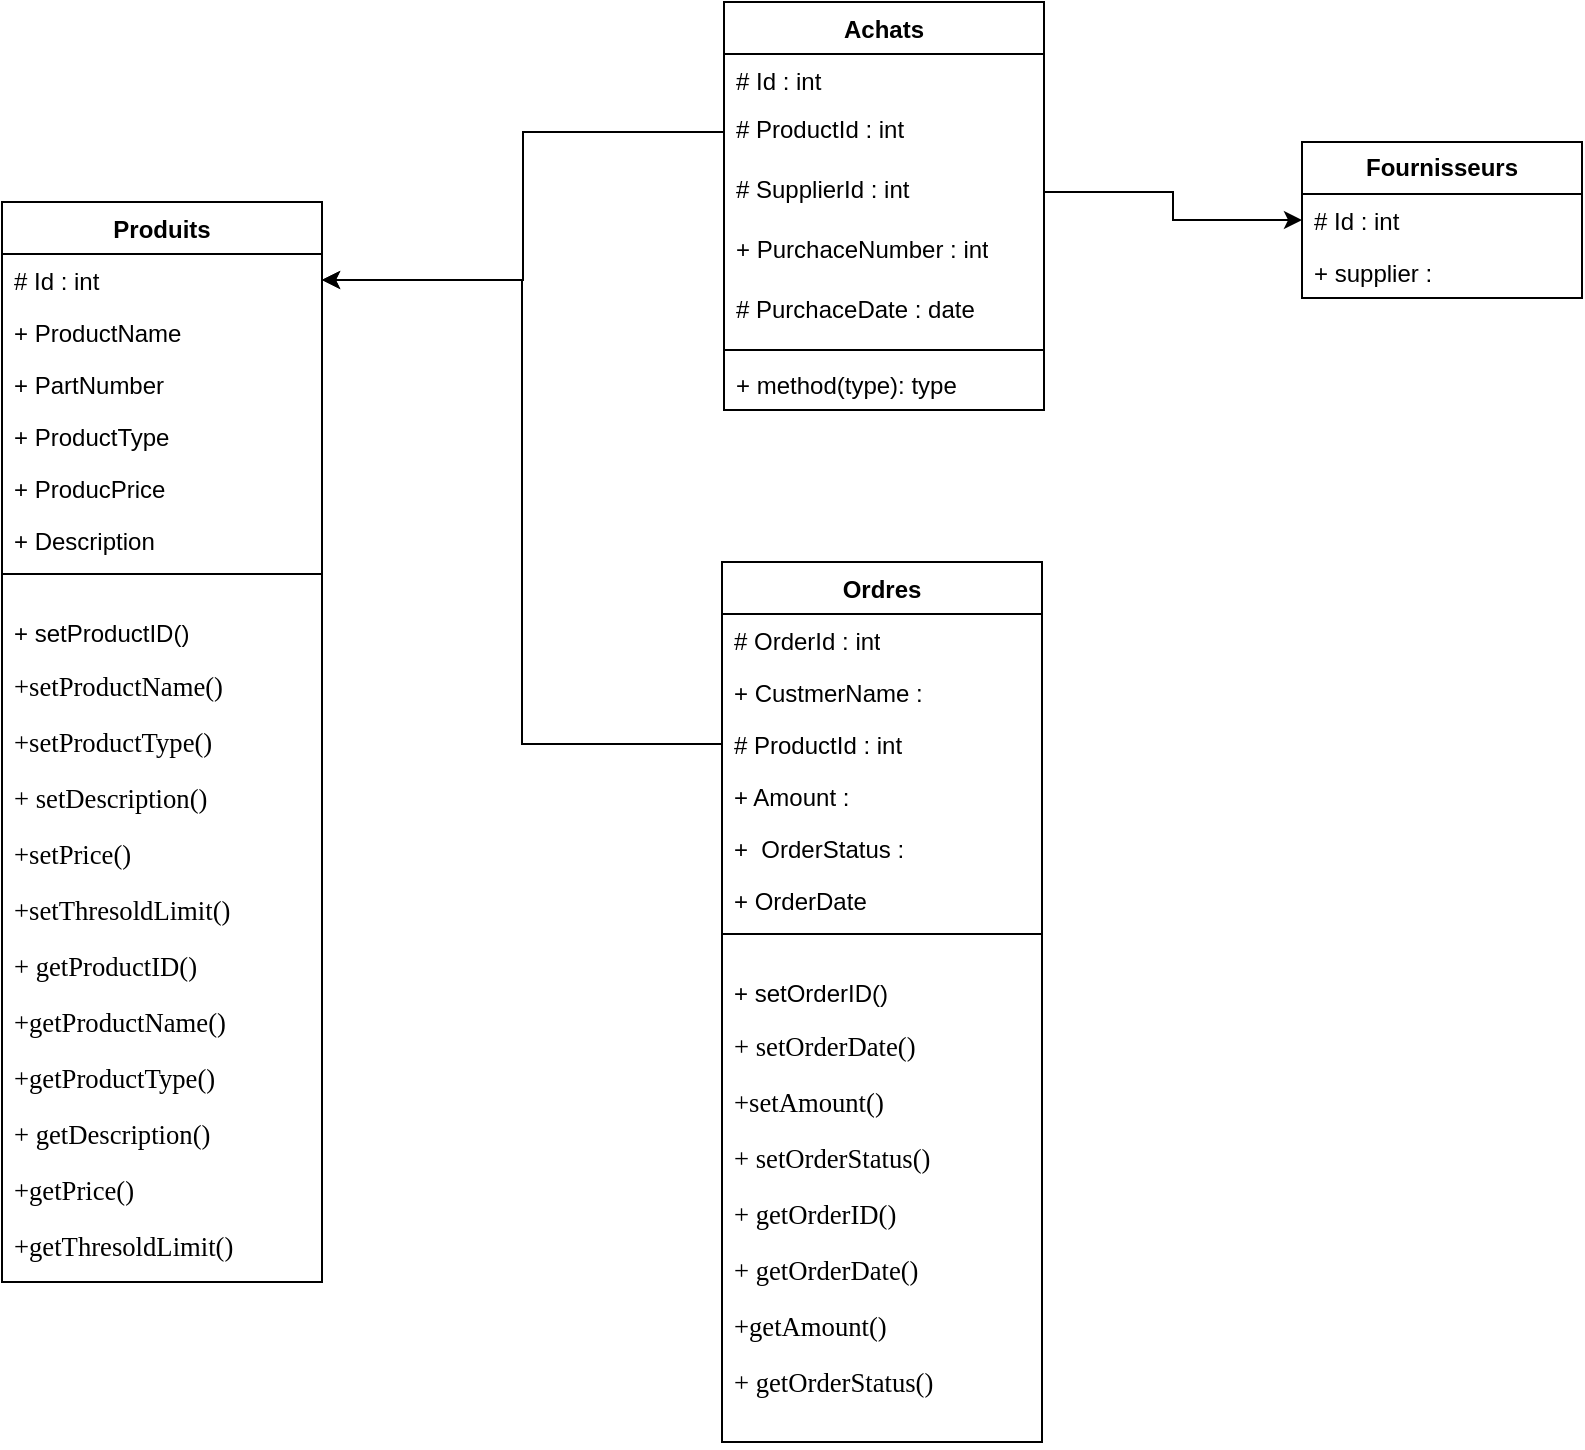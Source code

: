 <mxfile version="22.1.1" type="github">
  <diagram name="Page-1" id="6sfD6XuJXOn0PDrtRclJ">
    <mxGraphModel dx="1050" dy="566" grid="1" gridSize="10" guides="1" tooltips="1" connect="1" arrows="1" fold="1" page="1" pageScale="1" pageWidth="827" pageHeight="1169" math="0" shadow="0">
      <root>
        <mxCell id="0" />
        <mxCell id="1" parent="0" />
        <mxCell id="7ul_TQOTDa5sbdYVbnae-23" value="&lt;b&gt;Fournisseurs&lt;/b&gt;" style="swimlane;fontStyle=0;childLayout=stackLayout;horizontal=1;startSize=26;fillColor=none;horizontalStack=0;resizeParent=1;resizeParentMax=0;resizeLast=0;collapsible=1;marginBottom=0;whiteSpace=wrap;html=1;" vertex="1" parent="1">
          <mxGeometry x="670" y="140" width="140" height="78" as="geometry" />
        </mxCell>
        <mxCell id="7ul_TQOTDa5sbdYVbnae-24" value="# Id : int" style="text;strokeColor=none;fillColor=none;align=left;verticalAlign=top;spacingLeft=4;spacingRight=4;overflow=hidden;rotatable=0;points=[[0,0.5],[1,0.5]];portConstraint=eastwest;whiteSpace=wrap;html=1;" vertex="1" parent="7ul_TQOTDa5sbdYVbnae-23">
          <mxGeometry y="26" width="140" height="26" as="geometry" />
        </mxCell>
        <mxCell id="7ul_TQOTDa5sbdYVbnae-25" value="+ supplier : " style="text;strokeColor=none;fillColor=none;align=left;verticalAlign=top;spacingLeft=4;spacingRight=4;overflow=hidden;rotatable=0;points=[[0,0.5],[1,0.5]];portConstraint=eastwest;whiteSpace=wrap;html=1;" vertex="1" parent="7ul_TQOTDa5sbdYVbnae-23">
          <mxGeometry y="52" width="140" height="26" as="geometry" />
        </mxCell>
        <mxCell id="7ul_TQOTDa5sbdYVbnae-54" style="edgeStyle=orthogonalEdgeStyle;rounded=0;orthogonalLoop=1;jettySize=auto;html=1;entryX=1;entryY=0.5;entryDx=0;entryDy=0;" edge="1" parent="1" source="7ul_TQOTDa5sbdYVbnae-22" target="7ul_TQOTDa5sbdYVbnae-44">
          <mxGeometry relative="1" as="geometry" />
        </mxCell>
        <mxCell id="7ul_TQOTDa5sbdYVbnae-56" style="edgeStyle=orthogonalEdgeStyle;rounded=0;orthogonalLoop=1;jettySize=auto;html=1;exitX=0;exitY=0.5;exitDx=0;exitDy=0;" edge="1" parent="1" source="7ul_TQOTDa5sbdYVbnae-39" target="7ul_TQOTDa5sbdYVbnae-44">
          <mxGeometry relative="1" as="geometry" />
        </mxCell>
        <mxCell id="7ul_TQOTDa5sbdYVbnae-57" style="edgeStyle=orthogonalEdgeStyle;rounded=0;orthogonalLoop=1;jettySize=auto;html=1;" edge="1" parent="1" source="7ul_TQOTDa5sbdYVbnae-21" target="7ul_TQOTDa5sbdYVbnae-24">
          <mxGeometry relative="1" as="geometry" />
        </mxCell>
        <mxCell id="7ul_TQOTDa5sbdYVbnae-59" value="Produits" style="swimlane;fontStyle=1;align=center;verticalAlign=top;childLayout=stackLayout;horizontal=1;startSize=26;horizontalStack=0;resizeParent=1;resizeParentMax=0;resizeLast=0;collapsible=1;marginBottom=0;whiteSpace=wrap;html=1;" vertex="1" parent="1">
          <mxGeometry x="20" y="170" width="160" height="540" as="geometry" />
        </mxCell>
        <mxCell id="7ul_TQOTDa5sbdYVbnae-44" value="# Id : int" style="text;strokeColor=none;fillColor=none;align=left;verticalAlign=top;spacingLeft=4;spacingRight=4;overflow=hidden;rotatable=0;points=[[0,0.5],[1,0.5]];portConstraint=eastwest;whiteSpace=wrap;html=1;" vertex="1" parent="7ul_TQOTDa5sbdYVbnae-59">
          <mxGeometry y="26" width="160" height="26" as="geometry" />
        </mxCell>
        <mxCell id="7ul_TQOTDa5sbdYVbnae-45" value="+ ProductName" style="text;strokeColor=none;fillColor=none;align=left;verticalAlign=top;spacingLeft=4;spacingRight=4;overflow=hidden;rotatable=0;points=[[0,0.5],[1,0.5]];portConstraint=eastwest;whiteSpace=wrap;html=1;" vertex="1" parent="7ul_TQOTDa5sbdYVbnae-59">
          <mxGeometry y="52" width="160" height="26" as="geometry" />
        </mxCell>
        <mxCell id="7ul_TQOTDa5sbdYVbnae-46" value="+ PartNumber" style="text;strokeColor=none;fillColor=none;align=left;verticalAlign=top;spacingLeft=4;spacingRight=4;overflow=hidden;rotatable=0;points=[[0,0.5],[1,0.5]];portConstraint=eastwest;whiteSpace=wrap;html=1;" vertex="1" parent="7ul_TQOTDa5sbdYVbnae-59">
          <mxGeometry y="78" width="160" height="26" as="geometry" />
        </mxCell>
        <mxCell id="7ul_TQOTDa5sbdYVbnae-47" value="+ ProductType" style="text;strokeColor=none;fillColor=none;align=left;verticalAlign=top;spacingLeft=4;spacingRight=4;overflow=hidden;rotatable=0;points=[[0,0.5],[1,0.5]];portConstraint=eastwest;whiteSpace=wrap;html=1;" vertex="1" parent="7ul_TQOTDa5sbdYVbnae-59">
          <mxGeometry y="104" width="160" height="26" as="geometry" />
        </mxCell>
        <mxCell id="7ul_TQOTDa5sbdYVbnae-58" value="+ ProducPrice" style="text;strokeColor=none;fillColor=none;align=left;verticalAlign=top;spacingLeft=4;spacingRight=4;overflow=hidden;rotatable=0;points=[[0,0.5],[1,0.5]];portConstraint=eastwest;whiteSpace=wrap;html=1;" vertex="1" parent="7ul_TQOTDa5sbdYVbnae-59">
          <mxGeometry y="130" width="160" height="26" as="geometry" />
        </mxCell>
        <mxCell id="7ul_TQOTDa5sbdYVbnae-48" value="+ Description" style="text;strokeColor=none;fillColor=none;align=left;verticalAlign=top;spacingLeft=4;spacingRight=4;overflow=hidden;rotatable=0;points=[[0,0.5],[1,0.5]];portConstraint=eastwest;whiteSpace=wrap;html=1;" vertex="1" parent="7ul_TQOTDa5sbdYVbnae-59">
          <mxGeometry y="156" width="160" height="26" as="geometry" />
        </mxCell>
        <mxCell id="7ul_TQOTDa5sbdYVbnae-61" value="" style="line;strokeWidth=1;fillColor=none;align=left;verticalAlign=middle;spacingTop=-1;spacingLeft=3;spacingRight=3;rotatable=0;labelPosition=right;points=[];portConstraint=eastwest;strokeColor=inherit;" vertex="1" parent="7ul_TQOTDa5sbdYVbnae-59">
          <mxGeometry y="182" width="160" height="8" as="geometry" />
        </mxCell>
        <mxCell id="7ul_TQOTDa5sbdYVbnae-62" value="&lt;p style=&quot;text-align: left&quot;&gt;+ setProductID()&lt;/p&gt;&lt;p style=&quot;text-align: left&quot;&gt;&lt;span style=&quot;font-size: 10pt; font-family: lt_regular;&quot;&gt;+setProductName()&lt;/span&gt;&lt;/p&gt;&lt;p style=&quot;text-align: left&quot;&gt;&lt;span style=&quot;font-size: 10pt; font-family: lt_regular;&quot;&gt;+setProductType()&lt;/span&gt;&lt;/p&gt;&lt;p style=&quot;text-align: left&quot;&gt;&lt;span style=&quot;font-size: 10pt; font-family: lt_regular;&quot;&gt;+ setDescription()&lt;/span&gt;&lt;/p&gt;&lt;p style=&quot;text-align: left&quot;&gt;&lt;span style=&quot;font-size: 10pt; font-family: lt_regular;&quot;&gt;+setPrice()&lt;/span&gt;&lt;/p&gt;&lt;p style=&quot;text-align: left&quot;&gt;&lt;span style=&quot;font-size: 10pt; font-family: lt_regular;&quot;&gt;+setThresoldLimit()&lt;/span&gt;&lt;/p&gt;&lt;p style=&quot;text-align: left&quot;&gt;&lt;span style=&quot;font-size: 10pt; font-family: lt_regular;&quot;&gt;+ getProductID()&lt;/span&gt;&lt;/p&gt;&lt;p style=&quot;text-align: left&quot;&gt;&lt;span style=&quot;font-size: 10pt; font-family: lt_regular;&quot;&gt;+getProductName()&lt;/span&gt;&lt;/p&gt;&lt;p style=&quot;text-align: left&quot;&gt;&lt;span style=&quot;font-size: 10pt; font-family: lt_regular;&quot;&gt;+getProductType()&lt;/span&gt;&lt;/p&gt;&lt;p style=&quot;text-align: left&quot;&gt;&lt;span style=&quot;font-size: 10pt; font-family: lt_regular;&quot;&gt;+ getDescription()&lt;/span&gt;&lt;/p&gt;&lt;p style=&quot;text-align: left&quot;&gt;&lt;span style=&quot;font-size: 10pt; font-family: lt_regular;&quot;&gt;+getPrice()&lt;/span&gt;&lt;/p&gt;&lt;p style=&quot;text-align: left&quot;&gt;&lt;span style=&quot;font-size: 10pt; font-family: lt_regular;&quot;&gt;+getThresoldLimit()&lt;/span&gt;&lt;/p&gt;" style="text;strokeColor=none;fillColor=none;align=left;verticalAlign=top;spacingLeft=4;spacingRight=4;overflow=hidden;rotatable=0;points=[[0,0.5],[1,0.5]];portConstraint=eastwest;whiteSpace=wrap;html=1;fontColor=#000000;" vertex="1" parent="7ul_TQOTDa5sbdYVbnae-59">
          <mxGeometry y="190" width="160" height="350" as="geometry" />
        </mxCell>
        <mxCell id="7ul_TQOTDa5sbdYVbnae-63" value="Achats" style="swimlane;fontStyle=1;align=center;verticalAlign=top;childLayout=stackLayout;horizontal=1;startSize=26;horizontalStack=0;resizeParent=1;resizeParentMax=0;resizeLast=0;collapsible=1;marginBottom=0;whiteSpace=wrap;html=1;" vertex="1" parent="1">
          <mxGeometry x="381" y="70" width="160" height="204" as="geometry" />
        </mxCell>
        <mxCell id="7ul_TQOTDa5sbdYVbnae-20" value="# Id : int" style="text;strokeColor=none;fillColor=none;align=left;verticalAlign=top;spacingLeft=4;spacingRight=4;overflow=hidden;rotatable=0;points=[[0,0.5],[1,0.5]];portConstraint=eastwest;whiteSpace=wrap;html=1;" vertex="1" parent="7ul_TQOTDa5sbdYVbnae-63">
          <mxGeometry y="26" width="160" height="24" as="geometry" />
        </mxCell>
        <mxCell id="7ul_TQOTDa5sbdYVbnae-22" value="# ProductId : int" style="text;strokeColor=none;fillColor=none;align=left;verticalAlign=top;spacingLeft=4;spacingRight=4;overflow=hidden;rotatable=0;points=[[0,0.5],[1,0.5]];portConstraint=eastwest;whiteSpace=wrap;html=1;" vertex="1" parent="7ul_TQOTDa5sbdYVbnae-63">
          <mxGeometry y="50" width="160" height="30" as="geometry" />
        </mxCell>
        <mxCell id="7ul_TQOTDa5sbdYVbnae-21" value="&lt;div&gt;# SupplierId : int&lt;/div&gt;" style="text;strokeColor=none;fillColor=none;align=left;verticalAlign=top;spacingLeft=4;spacingRight=4;overflow=hidden;rotatable=0;points=[[0,0.5],[1,0.5]];portConstraint=eastwest;whiteSpace=wrap;html=1;" vertex="1" parent="7ul_TQOTDa5sbdYVbnae-63">
          <mxGeometry y="80" width="160" height="30" as="geometry" />
        </mxCell>
        <mxCell id="7ul_TQOTDa5sbdYVbnae-35" value="+ PurchaceNumber : int" style="text;strokeColor=none;fillColor=none;align=left;verticalAlign=top;spacingLeft=4;spacingRight=4;overflow=hidden;rotatable=0;points=[[0,0.5],[1,0.5]];portConstraint=eastwest;whiteSpace=wrap;html=1;" vertex="1" parent="7ul_TQOTDa5sbdYVbnae-63">
          <mxGeometry y="110" width="160" height="30" as="geometry" />
        </mxCell>
        <mxCell id="7ul_TQOTDa5sbdYVbnae-36" value="# PurchaceDate : date" style="text;strokeColor=none;fillColor=none;align=left;verticalAlign=top;spacingLeft=4;spacingRight=4;overflow=hidden;rotatable=0;points=[[0,0.5],[1,0.5]];portConstraint=eastwest;whiteSpace=wrap;html=1;" vertex="1" parent="7ul_TQOTDa5sbdYVbnae-63">
          <mxGeometry y="140" width="160" height="30" as="geometry" />
        </mxCell>
        <mxCell id="7ul_TQOTDa5sbdYVbnae-65" value="" style="line;strokeWidth=1;fillColor=none;align=left;verticalAlign=middle;spacingTop=-1;spacingLeft=3;spacingRight=3;rotatable=0;labelPosition=right;points=[];portConstraint=eastwest;strokeColor=inherit;" vertex="1" parent="7ul_TQOTDa5sbdYVbnae-63">
          <mxGeometry y="170" width="160" height="8" as="geometry" />
        </mxCell>
        <mxCell id="7ul_TQOTDa5sbdYVbnae-66" value="+ method(type): type" style="text;strokeColor=none;fillColor=none;align=left;verticalAlign=top;spacingLeft=4;spacingRight=4;overflow=hidden;rotatable=0;points=[[0,0.5],[1,0.5]];portConstraint=eastwest;whiteSpace=wrap;html=1;" vertex="1" parent="7ul_TQOTDa5sbdYVbnae-63">
          <mxGeometry y="178" width="160" height="26" as="geometry" />
        </mxCell>
        <mxCell id="7ul_TQOTDa5sbdYVbnae-67" value="Ordres" style="swimlane;fontStyle=1;align=center;verticalAlign=top;childLayout=stackLayout;horizontal=1;startSize=26;horizontalStack=0;resizeParent=1;resizeParentMax=0;resizeLast=0;collapsible=1;marginBottom=0;whiteSpace=wrap;html=1;" vertex="1" parent="1">
          <mxGeometry x="380" y="350" width="160" height="440" as="geometry" />
        </mxCell>
        <mxCell id="7ul_TQOTDa5sbdYVbnae-28" value="# OrderId : int" style="text;strokeColor=none;fillColor=none;align=left;verticalAlign=top;spacingLeft=4;spacingRight=4;overflow=hidden;rotatable=0;points=[[0,0.5],[1,0.5]];portConstraint=eastwest;whiteSpace=wrap;html=1;" vertex="1" parent="7ul_TQOTDa5sbdYVbnae-67">
          <mxGeometry y="26" width="160" height="26" as="geometry" />
        </mxCell>
        <mxCell id="7ul_TQOTDa5sbdYVbnae-30" value="+ CustmerName : " style="text;strokeColor=none;fillColor=none;align=left;verticalAlign=top;spacingLeft=4;spacingRight=4;overflow=hidden;rotatable=0;points=[[0,0.5],[1,0.5]];portConstraint=eastwest;whiteSpace=wrap;html=1;" vertex="1" parent="7ul_TQOTDa5sbdYVbnae-67">
          <mxGeometry y="52" width="160" height="26" as="geometry" />
        </mxCell>
        <mxCell id="7ul_TQOTDa5sbdYVbnae-39" value="# ProductId : int" style="text;strokeColor=none;fillColor=none;align=left;verticalAlign=top;spacingLeft=4;spacingRight=4;overflow=hidden;rotatable=0;points=[[0,0.5],[1,0.5]];portConstraint=eastwest;whiteSpace=wrap;html=1;" vertex="1" parent="7ul_TQOTDa5sbdYVbnae-67">
          <mxGeometry y="78" width="160" height="26" as="geometry" />
        </mxCell>
        <mxCell id="7ul_TQOTDa5sbdYVbnae-29" value="+ Amount : " style="text;strokeColor=none;fillColor=none;align=left;verticalAlign=top;spacingLeft=4;spacingRight=4;overflow=hidden;rotatable=0;points=[[0,0.5],[1,0.5]];portConstraint=eastwest;whiteSpace=wrap;html=1;" vertex="1" parent="7ul_TQOTDa5sbdYVbnae-67">
          <mxGeometry y="104" width="160" height="26" as="geometry" />
        </mxCell>
        <mxCell id="7ul_TQOTDa5sbdYVbnae-41" value="+&amp;nbsp; OrderStatus : " style="text;strokeColor=none;fillColor=none;align=left;verticalAlign=top;spacingLeft=4;spacingRight=4;overflow=hidden;rotatable=0;points=[[0,0.5],[1,0.5]];portConstraint=eastwest;whiteSpace=wrap;html=1;" vertex="1" parent="7ul_TQOTDa5sbdYVbnae-67">
          <mxGeometry y="130" width="160" height="26" as="geometry" />
        </mxCell>
        <mxCell id="7ul_TQOTDa5sbdYVbnae-68" value="+ OrderDate" style="text;strokeColor=none;fillColor=none;align=left;verticalAlign=top;spacingLeft=4;spacingRight=4;overflow=hidden;rotatable=0;points=[[0,0.5],[1,0.5]];portConstraint=eastwest;whiteSpace=wrap;html=1;" vertex="1" parent="7ul_TQOTDa5sbdYVbnae-67">
          <mxGeometry y="156" width="160" height="26" as="geometry" />
        </mxCell>
        <mxCell id="7ul_TQOTDa5sbdYVbnae-69" value="" style="line;strokeWidth=1;fillColor=none;align=left;verticalAlign=middle;spacingTop=-1;spacingLeft=3;spacingRight=3;rotatable=0;labelPosition=right;points=[];portConstraint=eastwest;strokeColor=inherit;" vertex="1" parent="7ul_TQOTDa5sbdYVbnae-67">
          <mxGeometry y="182" width="160" height="8" as="geometry" />
        </mxCell>
        <mxCell id="7ul_TQOTDa5sbdYVbnae-70" value="&lt;p style=&quot;text-align: left&quot;&gt;+ setOrderID()&lt;/p&gt;&lt;p style=&quot;text-align: left&quot;&gt;&lt;span style=&quot;font-size: 10pt; font-family: lt_regular;&quot;&gt;+ setOrderDate()&lt;/span&gt;&lt;/p&gt;&lt;p style=&quot;text-align: left&quot;&gt;&lt;span style=&quot;font-size: 10pt; font-family: lt_regular;&quot;&gt;+setAmount()&lt;/span&gt;&lt;/p&gt;&lt;p style=&quot;text-align: left&quot;&gt;&lt;span style=&quot;font-size: 10pt; font-family: lt_regular;&quot;&gt;+ setOrderStatus()&lt;/span&gt;&lt;/p&gt;&lt;p style=&quot;text-align: left&quot;&gt;&lt;span style=&quot;font-size: 10pt; font-family: lt_regular;&quot;&gt;+ getOrderID()&lt;/span&gt;&lt;/p&gt;&lt;p style=&quot;text-align: left&quot;&gt;&lt;span style=&quot;font-size: 10pt; font-family: lt_regular;&quot;&gt;+ getOrderDate()&lt;/span&gt;&lt;/p&gt;&lt;p style=&quot;text-align: left&quot;&gt;&lt;span style=&quot;font-size: 10pt; font-family: lt_regular;&quot;&gt;+getAmount()&lt;/span&gt;&lt;/p&gt;&lt;p style=&quot;text-align: left&quot;&gt;&lt;span style=&quot;font-size: 10pt; font-family: lt_regular;&quot;&gt;+ getOrderStatus()&lt;/span&gt;&lt;/p&gt;" style="text;strokeColor=none;fillColor=none;align=left;verticalAlign=top;spacingLeft=4;spacingRight=4;overflow=hidden;rotatable=0;points=[[0,0.5],[1,0.5]];portConstraint=eastwest;whiteSpace=wrap;html=1;" vertex="1" parent="7ul_TQOTDa5sbdYVbnae-67">
          <mxGeometry y="190" width="160" height="250" as="geometry" />
        </mxCell>
      </root>
    </mxGraphModel>
  </diagram>
</mxfile>
